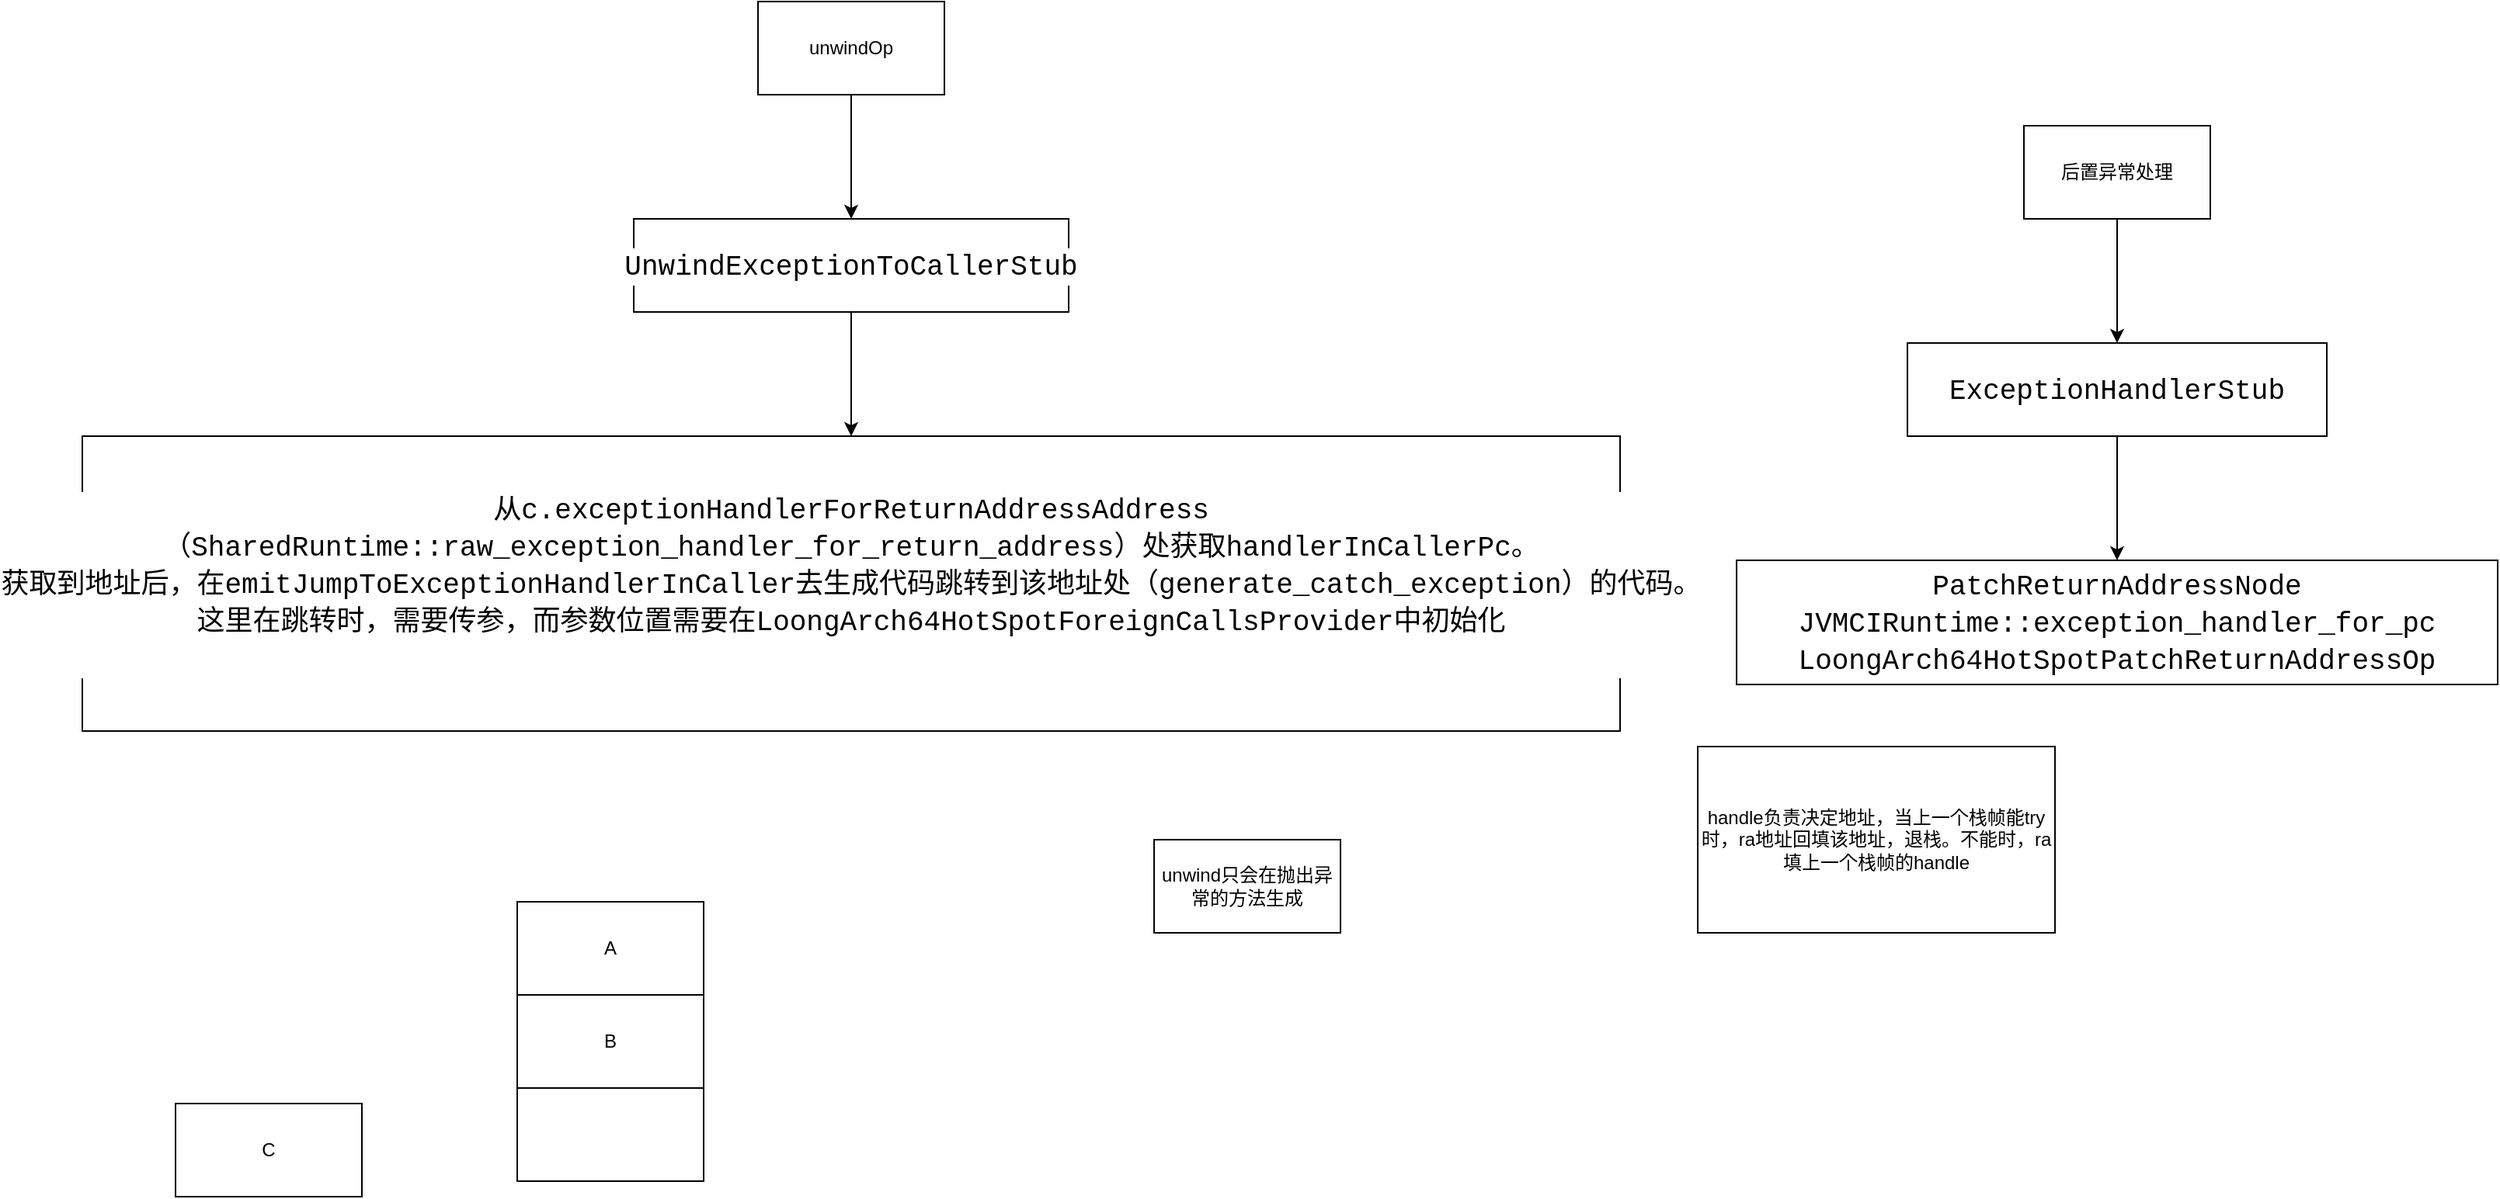 <mxfile version="26.0.6">
  <diagram name="Page-1" id="4YrAdiVkWdqYPJvzFATW">
    <mxGraphModel dx="2253" dy="755" grid="1" gridSize="10" guides="1" tooltips="1" connect="1" arrows="1" fold="1" page="1" pageScale="1" pageWidth="827" pageHeight="1169" math="0" shadow="0">
      <root>
        <mxCell id="0" />
        <mxCell id="1" parent="0" />
        <mxCell id="r-9AEfIxWcx4-3-EoZzo-4" value="" style="edgeStyle=orthogonalEdgeStyle;rounded=0;orthogonalLoop=1;jettySize=auto;html=1;" parent="1" source="r-9AEfIxWcx4-3-EoZzo-1" target="r-9AEfIxWcx4-3-EoZzo-3" edge="1">
          <mxGeometry relative="1" as="geometry" />
        </mxCell>
        <mxCell id="r-9AEfIxWcx4-3-EoZzo-1" value="unwindOp" style="rounded=0;whiteSpace=wrap;html=1;" parent="1" vertex="1">
          <mxGeometry x="75" y="100" width="120" height="60" as="geometry" />
        </mxCell>
        <mxCell id="r-9AEfIxWcx4-3-EoZzo-7" value="" style="edgeStyle=orthogonalEdgeStyle;rounded=0;orthogonalLoop=1;jettySize=auto;html=1;" parent="1" source="r-9AEfIxWcx4-3-EoZzo-3" target="r-9AEfIxWcx4-3-EoZzo-6" edge="1">
          <mxGeometry relative="1" as="geometry" />
        </mxCell>
        <mxCell id="r-9AEfIxWcx4-3-EoZzo-3" value="&lt;div style=&quot;background-color: rgb(255, 255, 255); font-family: Consolas, &amp;quot;Courier New&amp;quot;, monospace; font-size: 18px; line-height: 24px; white-space: pre;&quot;&gt;UnwindExceptionToCallerStub&lt;/div&gt;" style="rounded=0;whiteSpace=wrap;html=1;" parent="1" vertex="1">
          <mxGeometry x="-5" y="240" width="280" height="60" as="geometry" />
        </mxCell>
        <mxCell id="r-9AEfIxWcx4-3-EoZzo-6" value="&lt;div style=&quot;background-color: rgb(255, 255, 255); font-family: Consolas, &amp;quot;Courier New&amp;quot;, monospace; font-size: 18px; line-height: 24px; white-space: pre;&quot;&gt;从&lt;span style=&quot;color: light-dark(rgb(0, 0, 0), rgb(255, 255, 255));&quot;&gt;c.exceptionHandlerForReturnAddressAddress&lt;/span&gt;&lt;/div&gt;&lt;div style=&quot;background-color: rgb(255, 255, 255); font-family: Consolas, &amp;quot;Courier New&amp;quot;, monospace; font-size: 18px; line-height: 24px; white-space: pre;&quot;&gt;&lt;span style=&quot;color: light-dark(rgb(0, 0, 0), rgb(255, 255, 255));&quot;&gt;（&lt;/span&gt;&lt;span style=&quot;color: light-dark(rgb(0, 0, 0), rgb(255, 255, 255));&quot;&gt;SharedRuntime::raw_exception_handler_for_return_address&lt;/span&gt;&lt;span style=&quot;color: light-dark(rgb(0, 0, 0), rgb(255, 255, 255));&quot;&gt;）处获取&lt;/span&gt;&lt;span style=&quot;color: light-dark(rgb(0, 0, 0), rgb(255, 255, 255));&quot;&gt;handlerInCallerPc。&lt;/span&gt;&lt;/div&gt;&lt;div style=&quot;background-color: rgb(255, 255, 255); font-family: Consolas, &amp;quot;Courier New&amp;quot;, monospace; font-size: 18px; line-height: 24px; white-space: pre;&quot;&gt;&lt;span style=&quot;color: light-dark(rgb(0, 0, 0), rgb(255, 255, 255));&quot;&gt;获取到地址后，在&lt;/span&gt;&lt;span style=&quot;color: light-dark(rgb(0, 0, 0), rgb(255, 255, 255));&quot;&gt;emitJumpToExceptionHandlerInCaller去生成代码跳转到该地址处（&lt;/span&gt;&lt;span style=&quot;color: light-dark(rgb(0, 0, 0), rgb(255, 255, 255));&quot;&gt;generate_catch_exception&lt;/span&gt;&lt;span style=&quot;color: light-dark(rgb(0, 0, 0), rgb(255, 255, 255)); background-color: light-dark(rgb(255, 255, 255), rgb(18, 18, 18));&quot;&gt;）的代码。&lt;/span&gt;&lt;/div&gt;&lt;div style=&quot;background-color: rgb(255, 255, 255); font-family: Consolas, &amp;quot;Courier New&amp;quot;, monospace; font-size: 18px; line-height: 24px; white-space: pre;&quot;&gt;&lt;span style=&quot;color: light-dark(rgb(0, 0, 0), rgb(255, 255, 255));&quot;&gt;这里在跳转时，需要传参，而参数位置需要在&lt;/span&gt;&lt;span style=&quot;color: light-dark(rgb(0, 0, 0), rgb(255, 255, 255));&quot;&gt;LoongArch64HotSpotForeignCallsProvider中初始化&lt;/span&gt;&lt;/div&gt;&lt;div style=&quot;background-color: rgb(255, 255, 255); font-family: Consolas, &amp;quot;Courier New&amp;quot;, monospace; font-size: 18px; line-height: 24px; white-space: pre;&quot;&gt;&lt;span style=&quot;color: light-dark(rgb(0, 0, 0), rgb(255, 255, 255));&quot;&gt;&lt;br&gt;&lt;/span&gt;&lt;/div&gt;" style="rounded=0;whiteSpace=wrap;html=1;" parent="1" vertex="1">
          <mxGeometry x="-360" y="380" width="990" height="190" as="geometry" />
        </mxCell>
        <mxCell id="r-9AEfIxWcx4-3-EoZzo-10" value="" style="edgeStyle=orthogonalEdgeStyle;rounded=0;orthogonalLoop=1;jettySize=auto;html=1;" parent="1" source="r-9AEfIxWcx4-3-EoZzo-8" target="r-9AEfIxWcx4-3-EoZzo-9" edge="1">
          <mxGeometry relative="1" as="geometry" />
        </mxCell>
        <mxCell id="r-9AEfIxWcx4-3-EoZzo-8" value="后置异常处理" style="rounded=0;whiteSpace=wrap;html=1;" parent="1" vertex="1">
          <mxGeometry x="890" y="180" width="120" height="60" as="geometry" />
        </mxCell>
        <mxCell id="r-9AEfIxWcx4-3-EoZzo-12" value="" style="edgeStyle=orthogonalEdgeStyle;rounded=0;orthogonalLoop=1;jettySize=auto;html=1;" parent="1" source="r-9AEfIxWcx4-3-EoZzo-9" target="r-9AEfIxWcx4-3-EoZzo-11" edge="1">
          <mxGeometry relative="1" as="geometry" />
        </mxCell>
        <mxCell id="r-9AEfIxWcx4-3-EoZzo-9" value="&lt;div style=&quot;background-color: rgb(255, 255, 255); font-family: Consolas, &amp;quot;Courier New&amp;quot;, monospace; font-size: 18px; line-height: 24px; white-space: pre;&quot;&gt;ExceptionHandlerStub&lt;/div&gt;" style="whiteSpace=wrap;html=1;rounded=0;" parent="1" vertex="1">
          <mxGeometry x="815" y="320" width="270" height="60" as="geometry" />
        </mxCell>
        <mxCell id="r-9AEfIxWcx4-3-EoZzo-11" value="&lt;div style=&quot;background-color: rgb(255, 255, 255); font-family: Consolas, &amp;quot;Courier New&amp;quot;, monospace; font-size: 18px; line-height: 24px; white-space: pre;&quot;&gt;PatchReturnAddressNode&lt;/div&gt;&lt;div style=&quot;background-color: rgb(255, 255, 255); font-family: Consolas, &amp;quot;Courier New&amp;quot;, monospace; font-size: 18px; line-height: 24px; white-space: pre;&quot;&gt;&lt;div style=&quot;line-height: 24px;&quot;&gt;JVMCIRuntime::exception_handler_for_pc&lt;/div&gt;&lt;div style=&quot;line-height: 24px;&quot;&gt;&lt;div style=&quot;line-height: 24px;&quot;&gt;LoongArch64HotSpotPatchReturnAddressOp&lt;/div&gt;&lt;/div&gt;&lt;/div&gt;" style="whiteSpace=wrap;html=1;rounded=0;" parent="1" vertex="1">
          <mxGeometry x="705" y="460" width="490" height="80" as="geometry" />
        </mxCell>
        <mxCell id="r-9AEfIxWcx4-3-EoZzo-14" value="handle负责决定地址，当上一个栈帧能try时，ra地址回填该地址，退栈。不能时，ra填上一个栈帧的handle" style="whiteSpace=wrap;html=1;" parent="1" vertex="1">
          <mxGeometry x="680" y="580" width="230" height="120" as="geometry" />
        </mxCell>
        <mxCell id="r-9AEfIxWcx4-3-EoZzo-15" value="unwind只会在抛出异常的方法生成" style="whiteSpace=wrap;html=1;" parent="1" vertex="1">
          <mxGeometry x="330" y="640" width="120" height="60" as="geometry" />
        </mxCell>
        <mxCell id="Yd_5fxnbkXkmAITT19aL-1" value="C" style="rounded=0;whiteSpace=wrap;html=1;" parent="1" vertex="1">
          <mxGeometry x="-300" y="810" width="120" height="60" as="geometry" />
        </mxCell>
        <mxCell id="Yd_5fxnbkXkmAITT19aL-2" value="A" style="rounded=0;whiteSpace=wrap;html=1;" parent="1" vertex="1">
          <mxGeometry x="-80" y="680" width="120" height="60" as="geometry" />
        </mxCell>
        <mxCell id="Yd_5fxnbkXkmAITT19aL-3" value="B" style="rounded=0;whiteSpace=wrap;html=1;" parent="1" vertex="1">
          <mxGeometry x="-80" y="740" width="120" height="60" as="geometry" />
        </mxCell>
        <mxCell id="Yd_5fxnbkXkmAITT19aL-4" value="" style="rounded=0;whiteSpace=wrap;html=1;" parent="1" vertex="1">
          <mxGeometry x="-80" y="800" width="120" height="60" as="geometry" />
        </mxCell>
      </root>
    </mxGraphModel>
  </diagram>
</mxfile>
